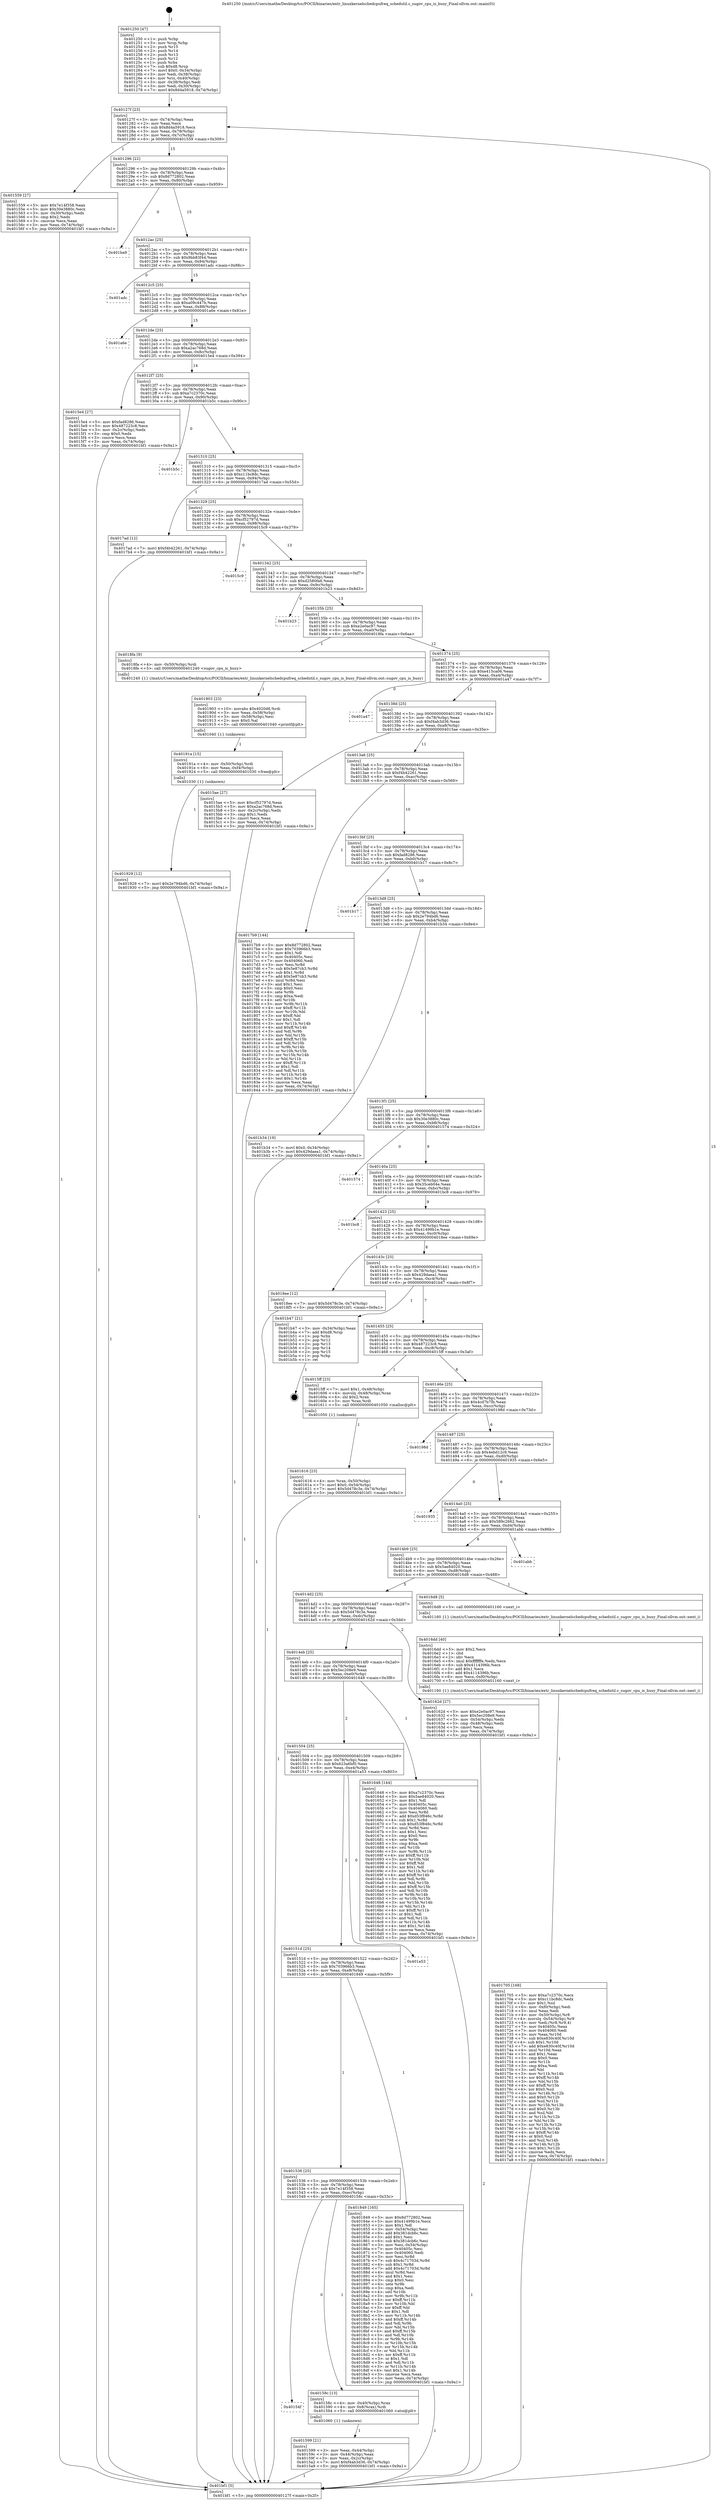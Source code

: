 digraph "0x401250" {
  label = "0x401250 (/mnt/c/Users/mathe/Desktop/tcc/POCII/binaries/extr_linuxkernelschedcpufreq_schedutil.c_sugov_cpu_is_busy_Final-ollvm.out::main(0))"
  labelloc = "t"
  node[shape=record]

  Entry [label="",width=0.3,height=0.3,shape=circle,fillcolor=black,style=filled]
  "0x40127f" [label="{
     0x40127f [23]\l
     | [instrs]\l
     &nbsp;&nbsp;0x40127f \<+3\>: mov -0x74(%rbp),%eax\l
     &nbsp;&nbsp;0x401282 \<+2\>: mov %eax,%ecx\l
     &nbsp;&nbsp;0x401284 \<+6\>: sub $0x8d4a5918,%ecx\l
     &nbsp;&nbsp;0x40128a \<+3\>: mov %eax,-0x78(%rbp)\l
     &nbsp;&nbsp;0x40128d \<+3\>: mov %ecx,-0x7c(%rbp)\l
     &nbsp;&nbsp;0x401290 \<+6\>: je 0000000000401559 \<main+0x309\>\l
  }"]
  "0x401559" [label="{
     0x401559 [27]\l
     | [instrs]\l
     &nbsp;&nbsp;0x401559 \<+5\>: mov $0x7e14f358,%eax\l
     &nbsp;&nbsp;0x40155e \<+5\>: mov $0x30e3880c,%ecx\l
     &nbsp;&nbsp;0x401563 \<+3\>: mov -0x30(%rbp),%edx\l
     &nbsp;&nbsp;0x401566 \<+3\>: cmp $0x2,%edx\l
     &nbsp;&nbsp;0x401569 \<+3\>: cmovne %ecx,%eax\l
     &nbsp;&nbsp;0x40156c \<+3\>: mov %eax,-0x74(%rbp)\l
     &nbsp;&nbsp;0x40156f \<+5\>: jmp 0000000000401bf1 \<main+0x9a1\>\l
  }"]
  "0x401296" [label="{
     0x401296 [22]\l
     | [instrs]\l
     &nbsp;&nbsp;0x401296 \<+5\>: jmp 000000000040129b \<main+0x4b\>\l
     &nbsp;&nbsp;0x40129b \<+3\>: mov -0x78(%rbp),%eax\l
     &nbsp;&nbsp;0x40129e \<+5\>: sub $0x8d772802,%eax\l
     &nbsp;&nbsp;0x4012a3 \<+3\>: mov %eax,-0x80(%rbp)\l
     &nbsp;&nbsp;0x4012a6 \<+6\>: je 0000000000401ba9 \<main+0x959\>\l
  }"]
  "0x401bf1" [label="{
     0x401bf1 [5]\l
     | [instrs]\l
     &nbsp;&nbsp;0x401bf1 \<+5\>: jmp 000000000040127f \<main+0x2f\>\l
  }"]
  "0x401250" [label="{
     0x401250 [47]\l
     | [instrs]\l
     &nbsp;&nbsp;0x401250 \<+1\>: push %rbp\l
     &nbsp;&nbsp;0x401251 \<+3\>: mov %rsp,%rbp\l
     &nbsp;&nbsp;0x401254 \<+2\>: push %r15\l
     &nbsp;&nbsp;0x401256 \<+2\>: push %r14\l
     &nbsp;&nbsp;0x401258 \<+2\>: push %r13\l
     &nbsp;&nbsp;0x40125a \<+2\>: push %r12\l
     &nbsp;&nbsp;0x40125c \<+1\>: push %rbx\l
     &nbsp;&nbsp;0x40125d \<+7\>: sub $0xd8,%rsp\l
     &nbsp;&nbsp;0x401264 \<+7\>: movl $0x0,-0x34(%rbp)\l
     &nbsp;&nbsp;0x40126b \<+3\>: mov %edi,-0x38(%rbp)\l
     &nbsp;&nbsp;0x40126e \<+4\>: mov %rsi,-0x40(%rbp)\l
     &nbsp;&nbsp;0x401272 \<+3\>: mov -0x38(%rbp),%edi\l
     &nbsp;&nbsp;0x401275 \<+3\>: mov %edi,-0x30(%rbp)\l
     &nbsp;&nbsp;0x401278 \<+7\>: movl $0x8d4a5918,-0x74(%rbp)\l
  }"]
  Exit [label="",width=0.3,height=0.3,shape=circle,fillcolor=black,style=filled,peripheries=2]
  "0x401ba9" [label="{
     0x401ba9\l
  }", style=dashed]
  "0x4012ac" [label="{
     0x4012ac [25]\l
     | [instrs]\l
     &nbsp;&nbsp;0x4012ac \<+5\>: jmp 00000000004012b1 \<main+0x61\>\l
     &nbsp;&nbsp;0x4012b1 \<+3\>: mov -0x78(%rbp),%eax\l
     &nbsp;&nbsp;0x4012b4 \<+5\>: sub $0x9bb83f44,%eax\l
     &nbsp;&nbsp;0x4012b9 \<+6\>: mov %eax,-0x84(%rbp)\l
     &nbsp;&nbsp;0x4012bf \<+6\>: je 0000000000401adc \<main+0x88c\>\l
  }"]
  "0x401929" [label="{
     0x401929 [12]\l
     | [instrs]\l
     &nbsp;&nbsp;0x401929 \<+7\>: movl $0x2e794bd6,-0x74(%rbp)\l
     &nbsp;&nbsp;0x401930 \<+5\>: jmp 0000000000401bf1 \<main+0x9a1\>\l
  }"]
  "0x401adc" [label="{
     0x401adc\l
  }", style=dashed]
  "0x4012c5" [label="{
     0x4012c5 [25]\l
     | [instrs]\l
     &nbsp;&nbsp;0x4012c5 \<+5\>: jmp 00000000004012ca \<main+0x7a\>\l
     &nbsp;&nbsp;0x4012ca \<+3\>: mov -0x78(%rbp),%eax\l
     &nbsp;&nbsp;0x4012cd \<+5\>: sub $0xa09c447b,%eax\l
     &nbsp;&nbsp;0x4012d2 \<+6\>: mov %eax,-0x88(%rbp)\l
     &nbsp;&nbsp;0x4012d8 \<+6\>: je 0000000000401a6e \<main+0x81e\>\l
  }"]
  "0x40191a" [label="{
     0x40191a [15]\l
     | [instrs]\l
     &nbsp;&nbsp;0x40191a \<+4\>: mov -0x50(%rbp),%rdi\l
     &nbsp;&nbsp;0x40191e \<+6\>: mov %eax,-0xf4(%rbp)\l
     &nbsp;&nbsp;0x401924 \<+5\>: call 0000000000401030 \<free@plt\>\l
     | [calls]\l
     &nbsp;&nbsp;0x401030 \{1\} (unknown)\l
  }"]
  "0x401a6e" [label="{
     0x401a6e\l
  }", style=dashed]
  "0x4012de" [label="{
     0x4012de [25]\l
     | [instrs]\l
     &nbsp;&nbsp;0x4012de \<+5\>: jmp 00000000004012e3 \<main+0x93\>\l
     &nbsp;&nbsp;0x4012e3 \<+3\>: mov -0x78(%rbp),%eax\l
     &nbsp;&nbsp;0x4012e6 \<+5\>: sub $0xa2ac768d,%eax\l
     &nbsp;&nbsp;0x4012eb \<+6\>: mov %eax,-0x8c(%rbp)\l
     &nbsp;&nbsp;0x4012f1 \<+6\>: je 00000000004015e4 \<main+0x394\>\l
  }"]
  "0x401903" [label="{
     0x401903 [23]\l
     | [instrs]\l
     &nbsp;&nbsp;0x401903 \<+10\>: movabs $0x4020d6,%rdi\l
     &nbsp;&nbsp;0x40190d \<+3\>: mov %eax,-0x58(%rbp)\l
     &nbsp;&nbsp;0x401910 \<+3\>: mov -0x58(%rbp),%esi\l
     &nbsp;&nbsp;0x401913 \<+2\>: mov $0x0,%al\l
     &nbsp;&nbsp;0x401915 \<+5\>: call 0000000000401040 \<printf@plt\>\l
     | [calls]\l
     &nbsp;&nbsp;0x401040 \{1\} (unknown)\l
  }"]
  "0x4015e4" [label="{
     0x4015e4 [27]\l
     | [instrs]\l
     &nbsp;&nbsp;0x4015e4 \<+5\>: mov $0xfad8286,%eax\l
     &nbsp;&nbsp;0x4015e9 \<+5\>: mov $0x487223c8,%ecx\l
     &nbsp;&nbsp;0x4015ee \<+3\>: mov -0x2c(%rbp),%edx\l
     &nbsp;&nbsp;0x4015f1 \<+3\>: cmp $0x0,%edx\l
     &nbsp;&nbsp;0x4015f4 \<+3\>: cmove %ecx,%eax\l
     &nbsp;&nbsp;0x4015f7 \<+3\>: mov %eax,-0x74(%rbp)\l
     &nbsp;&nbsp;0x4015fa \<+5\>: jmp 0000000000401bf1 \<main+0x9a1\>\l
  }"]
  "0x4012f7" [label="{
     0x4012f7 [25]\l
     | [instrs]\l
     &nbsp;&nbsp;0x4012f7 \<+5\>: jmp 00000000004012fc \<main+0xac\>\l
     &nbsp;&nbsp;0x4012fc \<+3\>: mov -0x78(%rbp),%eax\l
     &nbsp;&nbsp;0x4012ff \<+5\>: sub $0xa7c2370c,%eax\l
     &nbsp;&nbsp;0x401304 \<+6\>: mov %eax,-0x90(%rbp)\l
     &nbsp;&nbsp;0x40130a \<+6\>: je 0000000000401b5c \<main+0x90c\>\l
  }"]
  "0x401705" [label="{
     0x401705 [168]\l
     | [instrs]\l
     &nbsp;&nbsp;0x401705 \<+5\>: mov $0xa7c2370c,%ecx\l
     &nbsp;&nbsp;0x40170a \<+5\>: mov $0xc11bc8dc,%edx\l
     &nbsp;&nbsp;0x40170f \<+3\>: mov $0x1,%sil\l
     &nbsp;&nbsp;0x401712 \<+6\>: mov -0xf0(%rbp),%edi\l
     &nbsp;&nbsp;0x401718 \<+3\>: imul %eax,%edi\l
     &nbsp;&nbsp;0x40171b \<+4\>: mov -0x50(%rbp),%r8\l
     &nbsp;&nbsp;0x40171f \<+4\>: movslq -0x54(%rbp),%r9\l
     &nbsp;&nbsp;0x401723 \<+4\>: mov %edi,(%r8,%r9,4)\l
     &nbsp;&nbsp;0x401727 \<+7\>: mov 0x40405c,%eax\l
     &nbsp;&nbsp;0x40172e \<+7\>: mov 0x404060,%edi\l
     &nbsp;&nbsp;0x401735 \<+3\>: mov %eax,%r10d\l
     &nbsp;&nbsp;0x401738 \<+7\>: sub $0xe830c40f,%r10d\l
     &nbsp;&nbsp;0x40173f \<+4\>: sub $0x1,%r10d\l
     &nbsp;&nbsp;0x401743 \<+7\>: add $0xe830c40f,%r10d\l
     &nbsp;&nbsp;0x40174a \<+4\>: imul %r10d,%eax\l
     &nbsp;&nbsp;0x40174e \<+3\>: and $0x1,%eax\l
     &nbsp;&nbsp;0x401751 \<+3\>: cmp $0x0,%eax\l
     &nbsp;&nbsp;0x401754 \<+4\>: sete %r11b\l
     &nbsp;&nbsp;0x401758 \<+3\>: cmp $0xa,%edi\l
     &nbsp;&nbsp;0x40175b \<+3\>: setl %bl\l
     &nbsp;&nbsp;0x40175e \<+3\>: mov %r11b,%r14b\l
     &nbsp;&nbsp;0x401761 \<+4\>: xor $0xff,%r14b\l
     &nbsp;&nbsp;0x401765 \<+3\>: mov %bl,%r15b\l
     &nbsp;&nbsp;0x401768 \<+4\>: xor $0xff,%r15b\l
     &nbsp;&nbsp;0x40176c \<+4\>: xor $0x0,%sil\l
     &nbsp;&nbsp;0x401770 \<+3\>: mov %r14b,%r12b\l
     &nbsp;&nbsp;0x401773 \<+4\>: and $0x0,%r12b\l
     &nbsp;&nbsp;0x401777 \<+3\>: and %sil,%r11b\l
     &nbsp;&nbsp;0x40177a \<+3\>: mov %r15b,%r13b\l
     &nbsp;&nbsp;0x40177d \<+4\>: and $0x0,%r13b\l
     &nbsp;&nbsp;0x401781 \<+3\>: and %sil,%bl\l
     &nbsp;&nbsp;0x401784 \<+3\>: or %r11b,%r12b\l
     &nbsp;&nbsp;0x401787 \<+3\>: or %bl,%r13b\l
     &nbsp;&nbsp;0x40178a \<+3\>: xor %r13b,%r12b\l
     &nbsp;&nbsp;0x40178d \<+3\>: or %r15b,%r14b\l
     &nbsp;&nbsp;0x401790 \<+4\>: xor $0xff,%r14b\l
     &nbsp;&nbsp;0x401794 \<+4\>: or $0x0,%sil\l
     &nbsp;&nbsp;0x401798 \<+3\>: and %sil,%r14b\l
     &nbsp;&nbsp;0x40179b \<+3\>: or %r14b,%r12b\l
     &nbsp;&nbsp;0x40179e \<+4\>: test $0x1,%r12b\l
     &nbsp;&nbsp;0x4017a2 \<+3\>: cmovne %edx,%ecx\l
     &nbsp;&nbsp;0x4017a5 \<+3\>: mov %ecx,-0x74(%rbp)\l
     &nbsp;&nbsp;0x4017a8 \<+5\>: jmp 0000000000401bf1 \<main+0x9a1\>\l
  }"]
  "0x401b5c" [label="{
     0x401b5c\l
  }", style=dashed]
  "0x401310" [label="{
     0x401310 [25]\l
     | [instrs]\l
     &nbsp;&nbsp;0x401310 \<+5\>: jmp 0000000000401315 \<main+0xc5\>\l
     &nbsp;&nbsp;0x401315 \<+3\>: mov -0x78(%rbp),%eax\l
     &nbsp;&nbsp;0x401318 \<+5\>: sub $0xc11bc8dc,%eax\l
     &nbsp;&nbsp;0x40131d \<+6\>: mov %eax,-0x94(%rbp)\l
     &nbsp;&nbsp;0x401323 \<+6\>: je 00000000004017ad \<main+0x55d\>\l
  }"]
  "0x4016dd" [label="{
     0x4016dd [40]\l
     | [instrs]\l
     &nbsp;&nbsp;0x4016dd \<+5\>: mov $0x2,%ecx\l
     &nbsp;&nbsp;0x4016e2 \<+1\>: cltd\l
     &nbsp;&nbsp;0x4016e3 \<+2\>: idiv %ecx\l
     &nbsp;&nbsp;0x4016e5 \<+6\>: imul $0xfffffffe,%edx,%ecx\l
     &nbsp;&nbsp;0x4016eb \<+6\>: sub $0x4114396b,%ecx\l
     &nbsp;&nbsp;0x4016f1 \<+3\>: add $0x1,%ecx\l
     &nbsp;&nbsp;0x4016f4 \<+6\>: add $0x4114396b,%ecx\l
     &nbsp;&nbsp;0x4016fa \<+6\>: mov %ecx,-0xf0(%rbp)\l
     &nbsp;&nbsp;0x401700 \<+5\>: call 0000000000401160 \<next_i\>\l
     | [calls]\l
     &nbsp;&nbsp;0x401160 \{1\} (/mnt/c/Users/mathe/Desktop/tcc/POCII/binaries/extr_linuxkernelschedcpufreq_schedutil.c_sugov_cpu_is_busy_Final-ollvm.out::next_i)\l
  }"]
  "0x4017ad" [label="{
     0x4017ad [12]\l
     | [instrs]\l
     &nbsp;&nbsp;0x4017ad \<+7\>: movl $0xf4b42261,-0x74(%rbp)\l
     &nbsp;&nbsp;0x4017b4 \<+5\>: jmp 0000000000401bf1 \<main+0x9a1\>\l
  }"]
  "0x401329" [label="{
     0x401329 [25]\l
     | [instrs]\l
     &nbsp;&nbsp;0x401329 \<+5\>: jmp 000000000040132e \<main+0xde\>\l
     &nbsp;&nbsp;0x40132e \<+3\>: mov -0x78(%rbp),%eax\l
     &nbsp;&nbsp;0x401331 \<+5\>: sub $0xcf52797d,%eax\l
     &nbsp;&nbsp;0x401336 \<+6\>: mov %eax,-0x98(%rbp)\l
     &nbsp;&nbsp;0x40133c \<+6\>: je 00000000004015c9 \<main+0x379\>\l
  }"]
  "0x401616" [label="{
     0x401616 [23]\l
     | [instrs]\l
     &nbsp;&nbsp;0x401616 \<+4\>: mov %rax,-0x50(%rbp)\l
     &nbsp;&nbsp;0x40161a \<+7\>: movl $0x0,-0x54(%rbp)\l
     &nbsp;&nbsp;0x401621 \<+7\>: movl $0x5d478c3e,-0x74(%rbp)\l
     &nbsp;&nbsp;0x401628 \<+5\>: jmp 0000000000401bf1 \<main+0x9a1\>\l
  }"]
  "0x4015c9" [label="{
     0x4015c9\l
  }", style=dashed]
  "0x401342" [label="{
     0x401342 [25]\l
     | [instrs]\l
     &nbsp;&nbsp;0x401342 \<+5\>: jmp 0000000000401347 \<main+0xf7\>\l
     &nbsp;&nbsp;0x401347 \<+3\>: mov -0x78(%rbp),%eax\l
     &nbsp;&nbsp;0x40134a \<+5\>: sub $0xd2580fa6,%eax\l
     &nbsp;&nbsp;0x40134f \<+6\>: mov %eax,-0x9c(%rbp)\l
     &nbsp;&nbsp;0x401355 \<+6\>: je 0000000000401b23 \<main+0x8d3\>\l
  }"]
  "0x401599" [label="{
     0x401599 [21]\l
     | [instrs]\l
     &nbsp;&nbsp;0x401599 \<+3\>: mov %eax,-0x44(%rbp)\l
     &nbsp;&nbsp;0x40159c \<+3\>: mov -0x44(%rbp),%eax\l
     &nbsp;&nbsp;0x40159f \<+3\>: mov %eax,-0x2c(%rbp)\l
     &nbsp;&nbsp;0x4015a2 \<+7\>: movl $0xf4ab3d36,-0x74(%rbp)\l
     &nbsp;&nbsp;0x4015a9 \<+5\>: jmp 0000000000401bf1 \<main+0x9a1\>\l
  }"]
  "0x401b23" [label="{
     0x401b23\l
  }", style=dashed]
  "0x40135b" [label="{
     0x40135b [25]\l
     | [instrs]\l
     &nbsp;&nbsp;0x40135b \<+5\>: jmp 0000000000401360 \<main+0x110\>\l
     &nbsp;&nbsp;0x401360 \<+3\>: mov -0x78(%rbp),%eax\l
     &nbsp;&nbsp;0x401363 \<+5\>: sub $0xe2e0ac97,%eax\l
     &nbsp;&nbsp;0x401368 \<+6\>: mov %eax,-0xa0(%rbp)\l
     &nbsp;&nbsp;0x40136e \<+6\>: je 00000000004018fa \<main+0x6aa\>\l
  }"]
  "0x40154f" [label="{
     0x40154f\l
  }", style=dashed]
  "0x4018fa" [label="{
     0x4018fa [9]\l
     | [instrs]\l
     &nbsp;&nbsp;0x4018fa \<+4\>: mov -0x50(%rbp),%rdi\l
     &nbsp;&nbsp;0x4018fe \<+5\>: call 0000000000401240 \<sugov_cpu_is_busy\>\l
     | [calls]\l
     &nbsp;&nbsp;0x401240 \{1\} (/mnt/c/Users/mathe/Desktop/tcc/POCII/binaries/extr_linuxkernelschedcpufreq_schedutil.c_sugov_cpu_is_busy_Final-ollvm.out::sugov_cpu_is_busy)\l
  }"]
  "0x401374" [label="{
     0x401374 [25]\l
     | [instrs]\l
     &nbsp;&nbsp;0x401374 \<+5\>: jmp 0000000000401379 \<main+0x129\>\l
     &nbsp;&nbsp;0x401379 \<+3\>: mov -0x78(%rbp),%eax\l
     &nbsp;&nbsp;0x40137c \<+5\>: sub $0xe415ca06,%eax\l
     &nbsp;&nbsp;0x401381 \<+6\>: mov %eax,-0xa4(%rbp)\l
     &nbsp;&nbsp;0x401387 \<+6\>: je 0000000000401a47 \<main+0x7f7\>\l
  }"]
  "0x40158c" [label="{
     0x40158c [13]\l
     | [instrs]\l
     &nbsp;&nbsp;0x40158c \<+4\>: mov -0x40(%rbp),%rax\l
     &nbsp;&nbsp;0x401590 \<+4\>: mov 0x8(%rax),%rdi\l
     &nbsp;&nbsp;0x401594 \<+5\>: call 0000000000401060 \<atoi@plt\>\l
     | [calls]\l
     &nbsp;&nbsp;0x401060 \{1\} (unknown)\l
  }"]
  "0x401a47" [label="{
     0x401a47\l
  }", style=dashed]
  "0x40138d" [label="{
     0x40138d [25]\l
     | [instrs]\l
     &nbsp;&nbsp;0x40138d \<+5\>: jmp 0000000000401392 \<main+0x142\>\l
     &nbsp;&nbsp;0x401392 \<+3\>: mov -0x78(%rbp),%eax\l
     &nbsp;&nbsp;0x401395 \<+5\>: sub $0xf4ab3d36,%eax\l
     &nbsp;&nbsp;0x40139a \<+6\>: mov %eax,-0xa8(%rbp)\l
     &nbsp;&nbsp;0x4013a0 \<+6\>: je 00000000004015ae \<main+0x35e\>\l
  }"]
  "0x401536" [label="{
     0x401536 [25]\l
     | [instrs]\l
     &nbsp;&nbsp;0x401536 \<+5\>: jmp 000000000040153b \<main+0x2eb\>\l
     &nbsp;&nbsp;0x40153b \<+3\>: mov -0x78(%rbp),%eax\l
     &nbsp;&nbsp;0x40153e \<+5\>: sub $0x7e14f358,%eax\l
     &nbsp;&nbsp;0x401543 \<+6\>: mov %eax,-0xec(%rbp)\l
     &nbsp;&nbsp;0x401549 \<+6\>: je 000000000040158c \<main+0x33c\>\l
  }"]
  "0x4015ae" [label="{
     0x4015ae [27]\l
     | [instrs]\l
     &nbsp;&nbsp;0x4015ae \<+5\>: mov $0xcf52797d,%eax\l
     &nbsp;&nbsp;0x4015b3 \<+5\>: mov $0xa2ac768d,%ecx\l
     &nbsp;&nbsp;0x4015b8 \<+3\>: mov -0x2c(%rbp),%edx\l
     &nbsp;&nbsp;0x4015bb \<+3\>: cmp $0x1,%edx\l
     &nbsp;&nbsp;0x4015be \<+3\>: cmovl %ecx,%eax\l
     &nbsp;&nbsp;0x4015c1 \<+3\>: mov %eax,-0x74(%rbp)\l
     &nbsp;&nbsp;0x4015c4 \<+5\>: jmp 0000000000401bf1 \<main+0x9a1\>\l
  }"]
  "0x4013a6" [label="{
     0x4013a6 [25]\l
     | [instrs]\l
     &nbsp;&nbsp;0x4013a6 \<+5\>: jmp 00000000004013ab \<main+0x15b\>\l
     &nbsp;&nbsp;0x4013ab \<+3\>: mov -0x78(%rbp),%eax\l
     &nbsp;&nbsp;0x4013ae \<+5\>: sub $0xf4b42261,%eax\l
     &nbsp;&nbsp;0x4013b3 \<+6\>: mov %eax,-0xac(%rbp)\l
     &nbsp;&nbsp;0x4013b9 \<+6\>: je 00000000004017b9 \<main+0x569\>\l
  }"]
  "0x401849" [label="{
     0x401849 [165]\l
     | [instrs]\l
     &nbsp;&nbsp;0x401849 \<+5\>: mov $0x8d772802,%eax\l
     &nbsp;&nbsp;0x40184e \<+5\>: mov $0x41499b1e,%ecx\l
     &nbsp;&nbsp;0x401853 \<+2\>: mov $0x1,%dl\l
     &nbsp;&nbsp;0x401855 \<+3\>: mov -0x54(%rbp),%esi\l
     &nbsp;&nbsp;0x401858 \<+6\>: add $0x381dcb6c,%esi\l
     &nbsp;&nbsp;0x40185e \<+3\>: add $0x1,%esi\l
     &nbsp;&nbsp;0x401861 \<+6\>: sub $0x381dcb6c,%esi\l
     &nbsp;&nbsp;0x401867 \<+3\>: mov %esi,-0x54(%rbp)\l
     &nbsp;&nbsp;0x40186a \<+7\>: mov 0x40405c,%esi\l
     &nbsp;&nbsp;0x401871 \<+7\>: mov 0x404060,%edi\l
     &nbsp;&nbsp;0x401878 \<+3\>: mov %esi,%r8d\l
     &nbsp;&nbsp;0x40187b \<+7\>: sub $0x4c71703d,%r8d\l
     &nbsp;&nbsp;0x401882 \<+4\>: sub $0x1,%r8d\l
     &nbsp;&nbsp;0x401886 \<+7\>: add $0x4c71703d,%r8d\l
     &nbsp;&nbsp;0x40188d \<+4\>: imul %r8d,%esi\l
     &nbsp;&nbsp;0x401891 \<+3\>: and $0x1,%esi\l
     &nbsp;&nbsp;0x401894 \<+3\>: cmp $0x0,%esi\l
     &nbsp;&nbsp;0x401897 \<+4\>: sete %r9b\l
     &nbsp;&nbsp;0x40189b \<+3\>: cmp $0xa,%edi\l
     &nbsp;&nbsp;0x40189e \<+4\>: setl %r10b\l
     &nbsp;&nbsp;0x4018a2 \<+3\>: mov %r9b,%r11b\l
     &nbsp;&nbsp;0x4018a5 \<+4\>: xor $0xff,%r11b\l
     &nbsp;&nbsp;0x4018a9 \<+3\>: mov %r10b,%bl\l
     &nbsp;&nbsp;0x4018ac \<+3\>: xor $0xff,%bl\l
     &nbsp;&nbsp;0x4018af \<+3\>: xor $0x1,%dl\l
     &nbsp;&nbsp;0x4018b2 \<+3\>: mov %r11b,%r14b\l
     &nbsp;&nbsp;0x4018b5 \<+4\>: and $0xff,%r14b\l
     &nbsp;&nbsp;0x4018b9 \<+3\>: and %dl,%r9b\l
     &nbsp;&nbsp;0x4018bc \<+3\>: mov %bl,%r15b\l
     &nbsp;&nbsp;0x4018bf \<+4\>: and $0xff,%r15b\l
     &nbsp;&nbsp;0x4018c3 \<+3\>: and %dl,%r10b\l
     &nbsp;&nbsp;0x4018c6 \<+3\>: or %r9b,%r14b\l
     &nbsp;&nbsp;0x4018c9 \<+3\>: or %r10b,%r15b\l
     &nbsp;&nbsp;0x4018cc \<+3\>: xor %r15b,%r14b\l
     &nbsp;&nbsp;0x4018cf \<+3\>: or %bl,%r11b\l
     &nbsp;&nbsp;0x4018d2 \<+4\>: xor $0xff,%r11b\l
     &nbsp;&nbsp;0x4018d6 \<+3\>: or $0x1,%dl\l
     &nbsp;&nbsp;0x4018d9 \<+3\>: and %dl,%r11b\l
     &nbsp;&nbsp;0x4018dc \<+3\>: or %r11b,%r14b\l
     &nbsp;&nbsp;0x4018df \<+4\>: test $0x1,%r14b\l
     &nbsp;&nbsp;0x4018e3 \<+3\>: cmovne %ecx,%eax\l
     &nbsp;&nbsp;0x4018e6 \<+3\>: mov %eax,-0x74(%rbp)\l
     &nbsp;&nbsp;0x4018e9 \<+5\>: jmp 0000000000401bf1 \<main+0x9a1\>\l
  }"]
  "0x4017b9" [label="{
     0x4017b9 [144]\l
     | [instrs]\l
     &nbsp;&nbsp;0x4017b9 \<+5\>: mov $0x8d772802,%eax\l
     &nbsp;&nbsp;0x4017be \<+5\>: mov $0x703966b3,%ecx\l
     &nbsp;&nbsp;0x4017c3 \<+2\>: mov $0x1,%dl\l
     &nbsp;&nbsp;0x4017c5 \<+7\>: mov 0x40405c,%esi\l
     &nbsp;&nbsp;0x4017cc \<+7\>: mov 0x404060,%edi\l
     &nbsp;&nbsp;0x4017d3 \<+3\>: mov %esi,%r8d\l
     &nbsp;&nbsp;0x4017d6 \<+7\>: sub $0x5e87cb3,%r8d\l
     &nbsp;&nbsp;0x4017dd \<+4\>: sub $0x1,%r8d\l
     &nbsp;&nbsp;0x4017e1 \<+7\>: add $0x5e87cb3,%r8d\l
     &nbsp;&nbsp;0x4017e8 \<+4\>: imul %r8d,%esi\l
     &nbsp;&nbsp;0x4017ec \<+3\>: and $0x1,%esi\l
     &nbsp;&nbsp;0x4017ef \<+3\>: cmp $0x0,%esi\l
     &nbsp;&nbsp;0x4017f2 \<+4\>: sete %r9b\l
     &nbsp;&nbsp;0x4017f6 \<+3\>: cmp $0xa,%edi\l
     &nbsp;&nbsp;0x4017f9 \<+4\>: setl %r10b\l
     &nbsp;&nbsp;0x4017fd \<+3\>: mov %r9b,%r11b\l
     &nbsp;&nbsp;0x401800 \<+4\>: xor $0xff,%r11b\l
     &nbsp;&nbsp;0x401804 \<+3\>: mov %r10b,%bl\l
     &nbsp;&nbsp;0x401807 \<+3\>: xor $0xff,%bl\l
     &nbsp;&nbsp;0x40180a \<+3\>: xor $0x1,%dl\l
     &nbsp;&nbsp;0x40180d \<+3\>: mov %r11b,%r14b\l
     &nbsp;&nbsp;0x401810 \<+4\>: and $0xff,%r14b\l
     &nbsp;&nbsp;0x401814 \<+3\>: and %dl,%r9b\l
     &nbsp;&nbsp;0x401817 \<+3\>: mov %bl,%r15b\l
     &nbsp;&nbsp;0x40181a \<+4\>: and $0xff,%r15b\l
     &nbsp;&nbsp;0x40181e \<+3\>: and %dl,%r10b\l
     &nbsp;&nbsp;0x401821 \<+3\>: or %r9b,%r14b\l
     &nbsp;&nbsp;0x401824 \<+3\>: or %r10b,%r15b\l
     &nbsp;&nbsp;0x401827 \<+3\>: xor %r15b,%r14b\l
     &nbsp;&nbsp;0x40182a \<+3\>: or %bl,%r11b\l
     &nbsp;&nbsp;0x40182d \<+4\>: xor $0xff,%r11b\l
     &nbsp;&nbsp;0x401831 \<+3\>: or $0x1,%dl\l
     &nbsp;&nbsp;0x401834 \<+3\>: and %dl,%r11b\l
     &nbsp;&nbsp;0x401837 \<+3\>: or %r11b,%r14b\l
     &nbsp;&nbsp;0x40183a \<+4\>: test $0x1,%r14b\l
     &nbsp;&nbsp;0x40183e \<+3\>: cmovne %ecx,%eax\l
     &nbsp;&nbsp;0x401841 \<+3\>: mov %eax,-0x74(%rbp)\l
     &nbsp;&nbsp;0x401844 \<+5\>: jmp 0000000000401bf1 \<main+0x9a1\>\l
  }"]
  "0x4013bf" [label="{
     0x4013bf [25]\l
     | [instrs]\l
     &nbsp;&nbsp;0x4013bf \<+5\>: jmp 00000000004013c4 \<main+0x174\>\l
     &nbsp;&nbsp;0x4013c4 \<+3\>: mov -0x78(%rbp),%eax\l
     &nbsp;&nbsp;0x4013c7 \<+5\>: sub $0xfad8286,%eax\l
     &nbsp;&nbsp;0x4013cc \<+6\>: mov %eax,-0xb0(%rbp)\l
     &nbsp;&nbsp;0x4013d2 \<+6\>: je 0000000000401b17 \<main+0x8c7\>\l
  }"]
  "0x40151d" [label="{
     0x40151d [25]\l
     | [instrs]\l
     &nbsp;&nbsp;0x40151d \<+5\>: jmp 0000000000401522 \<main+0x2d2\>\l
     &nbsp;&nbsp;0x401522 \<+3\>: mov -0x78(%rbp),%eax\l
     &nbsp;&nbsp;0x401525 \<+5\>: sub $0x703966b3,%eax\l
     &nbsp;&nbsp;0x40152a \<+6\>: mov %eax,-0xe8(%rbp)\l
     &nbsp;&nbsp;0x401530 \<+6\>: je 0000000000401849 \<main+0x5f9\>\l
  }"]
  "0x401b17" [label="{
     0x401b17\l
  }", style=dashed]
  "0x4013d8" [label="{
     0x4013d8 [25]\l
     | [instrs]\l
     &nbsp;&nbsp;0x4013d8 \<+5\>: jmp 00000000004013dd \<main+0x18d\>\l
     &nbsp;&nbsp;0x4013dd \<+3\>: mov -0x78(%rbp),%eax\l
     &nbsp;&nbsp;0x4013e0 \<+5\>: sub $0x2e794bd6,%eax\l
     &nbsp;&nbsp;0x4013e5 \<+6\>: mov %eax,-0xb4(%rbp)\l
     &nbsp;&nbsp;0x4013eb \<+6\>: je 0000000000401b34 \<main+0x8e4\>\l
  }"]
  "0x401a53" [label="{
     0x401a53\l
  }", style=dashed]
  "0x401b34" [label="{
     0x401b34 [19]\l
     | [instrs]\l
     &nbsp;&nbsp;0x401b34 \<+7\>: movl $0x0,-0x34(%rbp)\l
     &nbsp;&nbsp;0x401b3b \<+7\>: movl $0x429daea1,-0x74(%rbp)\l
     &nbsp;&nbsp;0x401b42 \<+5\>: jmp 0000000000401bf1 \<main+0x9a1\>\l
  }"]
  "0x4013f1" [label="{
     0x4013f1 [25]\l
     | [instrs]\l
     &nbsp;&nbsp;0x4013f1 \<+5\>: jmp 00000000004013f6 \<main+0x1a6\>\l
     &nbsp;&nbsp;0x4013f6 \<+3\>: mov -0x78(%rbp),%eax\l
     &nbsp;&nbsp;0x4013f9 \<+5\>: sub $0x30e3880c,%eax\l
     &nbsp;&nbsp;0x4013fe \<+6\>: mov %eax,-0xb8(%rbp)\l
     &nbsp;&nbsp;0x401404 \<+6\>: je 0000000000401574 \<main+0x324\>\l
  }"]
  "0x401504" [label="{
     0x401504 [25]\l
     | [instrs]\l
     &nbsp;&nbsp;0x401504 \<+5\>: jmp 0000000000401509 \<main+0x2b9\>\l
     &nbsp;&nbsp;0x401509 \<+3\>: mov -0x78(%rbp),%eax\l
     &nbsp;&nbsp;0x40150c \<+5\>: sub $0x623a6bf0,%eax\l
     &nbsp;&nbsp;0x401511 \<+6\>: mov %eax,-0xe4(%rbp)\l
     &nbsp;&nbsp;0x401517 \<+6\>: je 0000000000401a53 \<main+0x803\>\l
  }"]
  "0x401574" [label="{
     0x401574\l
  }", style=dashed]
  "0x40140a" [label="{
     0x40140a [25]\l
     | [instrs]\l
     &nbsp;&nbsp;0x40140a \<+5\>: jmp 000000000040140f \<main+0x1bf\>\l
     &nbsp;&nbsp;0x40140f \<+3\>: mov -0x78(%rbp),%eax\l
     &nbsp;&nbsp;0x401412 \<+5\>: sub $0x35ceb04e,%eax\l
     &nbsp;&nbsp;0x401417 \<+6\>: mov %eax,-0xbc(%rbp)\l
     &nbsp;&nbsp;0x40141d \<+6\>: je 0000000000401bc8 \<main+0x978\>\l
  }"]
  "0x401648" [label="{
     0x401648 [144]\l
     | [instrs]\l
     &nbsp;&nbsp;0x401648 \<+5\>: mov $0xa7c2370c,%eax\l
     &nbsp;&nbsp;0x40164d \<+5\>: mov $0x5ae84020,%ecx\l
     &nbsp;&nbsp;0x401652 \<+2\>: mov $0x1,%dl\l
     &nbsp;&nbsp;0x401654 \<+7\>: mov 0x40405c,%esi\l
     &nbsp;&nbsp;0x40165b \<+7\>: mov 0x404060,%edi\l
     &nbsp;&nbsp;0x401662 \<+3\>: mov %esi,%r8d\l
     &nbsp;&nbsp;0x401665 \<+7\>: add $0xd53f846c,%r8d\l
     &nbsp;&nbsp;0x40166c \<+4\>: sub $0x1,%r8d\l
     &nbsp;&nbsp;0x401670 \<+7\>: sub $0xd53f846c,%r8d\l
     &nbsp;&nbsp;0x401677 \<+4\>: imul %r8d,%esi\l
     &nbsp;&nbsp;0x40167b \<+3\>: and $0x1,%esi\l
     &nbsp;&nbsp;0x40167e \<+3\>: cmp $0x0,%esi\l
     &nbsp;&nbsp;0x401681 \<+4\>: sete %r9b\l
     &nbsp;&nbsp;0x401685 \<+3\>: cmp $0xa,%edi\l
     &nbsp;&nbsp;0x401688 \<+4\>: setl %r10b\l
     &nbsp;&nbsp;0x40168c \<+3\>: mov %r9b,%r11b\l
     &nbsp;&nbsp;0x40168f \<+4\>: xor $0xff,%r11b\l
     &nbsp;&nbsp;0x401693 \<+3\>: mov %r10b,%bl\l
     &nbsp;&nbsp;0x401696 \<+3\>: xor $0xff,%bl\l
     &nbsp;&nbsp;0x401699 \<+3\>: xor $0x1,%dl\l
     &nbsp;&nbsp;0x40169c \<+3\>: mov %r11b,%r14b\l
     &nbsp;&nbsp;0x40169f \<+4\>: and $0xff,%r14b\l
     &nbsp;&nbsp;0x4016a3 \<+3\>: and %dl,%r9b\l
     &nbsp;&nbsp;0x4016a6 \<+3\>: mov %bl,%r15b\l
     &nbsp;&nbsp;0x4016a9 \<+4\>: and $0xff,%r15b\l
     &nbsp;&nbsp;0x4016ad \<+3\>: and %dl,%r10b\l
     &nbsp;&nbsp;0x4016b0 \<+3\>: or %r9b,%r14b\l
     &nbsp;&nbsp;0x4016b3 \<+3\>: or %r10b,%r15b\l
     &nbsp;&nbsp;0x4016b6 \<+3\>: xor %r15b,%r14b\l
     &nbsp;&nbsp;0x4016b9 \<+3\>: or %bl,%r11b\l
     &nbsp;&nbsp;0x4016bc \<+4\>: xor $0xff,%r11b\l
     &nbsp;&nbsp;0x4016c0 \<+3\>: or $0x1,%dl\l
     &nbsp;&nbsp;0x4016c3 \<+3\>: and %dl,%r11b\l
     &nbsp;&nbsp;0x4016c6 \<+3\>: or %r11b,%r14b\l
     &nbsp;&nbsp;0x4016c9 \<+4\>: test $0x1,%r14b\l
     &nbsp;&nbsp;0x4016cd \<+3\>: cmovne %ecx,%eax\l
     &nbsp;&nbsp;0x4016d0 \<+3\>: mov %eax,-0x74(%rbp)\l
     &nbsp;&nbsp;0x4016d3 \<+5\>: jmp 0000000000401bf1 \<main+0x9a1\>\l
  }"]
  "0x401bc8" [label="{
     0x401bc8\l
  }", style=dashed]
  "0x401423" [label="{
     0x401423 [25]\l
     | [instrs]\l
     &nbsp;&nbsp;0x401423 \<+5\>: jmp 0000000000401428 \<main+0x1d8\>\l
     &nbsp;&nbsp;0x401428 \<+3\>: mov -0x78(%rbp),%eax\l
     &nbsp;&nbsp;0x40142b \<+5\>: sub $0x41499b1e,%eax\l
     &nbsp;&nbsp;0x401430 \<+6\>: mov %eax,-0xc0(%rbp)\l
     &nbsp;&nbsp;0x401436 \<+6\>: je 00000000004018ee \<main+0x69e\>\l
  }"]
  "0x4014eb" [label="{
     0x4014eb [25]\l
     | [instrs]\l
     &nbsp;&nbsp;0x4014eb \<+5\>: jmp 00000000004014f0 \<main+0x2a0\>\l
     &nbsp;&nbsp;0x4014f0 \<+3\>: mov -0x78(%rbp),%eax\l
     &nbsp;&nbsp;0x4014f3 \<+5\>: sub $0x5ec208e9,%eax\l
     &nbsp;&nbsp;0x4014f8 \<+6\>: mov %eax,-0xe0(%rbp)\l
     &nbsp;&nbsp;0x4014fe \<+6\>: je 0000000000401648 \<main+0x3f8\>\l
  }"]
  "0x4018ee" [label="{
     0x4018ee [12]\l
     | [instrs]\l
     &nbsp;&nbsp;0x4018ee \<+7\>: movl $0x5d478c3e,-0x74(%rbp)\l
     &nbsp;&nbsp;0x4018f5 \<+5\>: jmp 0000000000401bf1 \<main+0x9a1\>\l
  }"]
  "0x40143c" [label="{
     0x40143c [25]\l
     | [instrs]\l
     &nbsp;&nbsp;0x40143c \<+5\>: jmp 0000000000401441 \<main+0x1f1\>\l
     &nbsp;&nbsp;0x401441 \<+3\>: mov -0x78(%rbp),%eax\l
     &nbsp;&nbsp;0x401444 \<+5\>: sub $0x429daea1,%eax\l
     &nbsp;&nbsp;0x401449 \<+6\>: mov %eax,-0xc4(%rbp)\l
     &nbsp;&nbsp;0x40144f \<+6\>: je 0000000000401b47 \<main+0x8f7\>\l
  }"]
  "0x40162d" [label="{
     0x40162d [27]\l
     | [instrs]\l
     &nbsp;&nbsp;0x40162d \<+5\>: mov $0xe2e0ac97,%eax\l
     &nbsp;&nbsp;0x401632 \<+5\>: mov $0x5ec208e9,%ecx\l
     &nbsp;&nbsp;0x401637 \<+3\>: mov -0x54(%rbp),%edx\l
     &nbsp;&nbsp;0x40163a \<+3\>: cmp -0x48(%rbp),%edx\l
     &nbsp;&nbsp;0x40163d \<+3\>: cmovl %ecx,%eax\l
     &nbsp;&nbsp;0x401640 \<+3\>: mov %eax,-0x74(%rbp)\l
     &nbsp;&nbsp;0x401643 \<+5\>: jmp 0000000000401bf1 \<main+0x9a1\>\l
  }"]
  "0x401b47" [label="{
     0x401b47 [21]\l
     | [instrs]\l
     &nbsp;&nbsp;0x401b47 \<+3\>: mov -0x34(%rbp),%eax\l
     &nbsp;&nbsp;0x401b4a \<+7\>: add $0xd8,%rsp\l
     &nbsp;&nbsp;0x401b51 \<+1\>: pop %rbx\l
     &nbsp;&nbsp;0x401b52 \<+2\>: pop %r12\l
     &nbsp;&nbsp;0x401b54 \<+2\>: pop %r13\l
     &nbsp;&nbsp;0x401b56 \<+2\>: pop %r14\l
     &nbsp;&nbsp;0x401b58 \<+2\>: pop %r15\l
     &nbsp;&nbsp;0x401b5a \<+1\>: pop %rbp\l
     &nbsp;&nbsp;0x401b5b \<+1\>: ret\l
  }"]
  "0x401455" [label="{
     0x401455 [25]\l
     | [instrs]\l
     &nbsp;&nbsp;0x401455 \<+5\>: jmp 000000000040145a \<main+0x20a\>\l
     &nbsp;&nbsp;0x40145a \<+3\>: mov -0x78(%rbp),%eax\l
     &nbsp;&nbsp;0x40145d \<+5\>: sub $0x487223c8,%eax\l
     &nbsp;&nbsp;0x401462 \<+6\>: mov %eax,-0xc8(%rbp)\l
     &nbsp;&nbsp;0x401468 \<+6\>: je 00000000004015ff \<main+0x3af\>\l
  }"]
  "0x4014d2" [label="{
     0x4014d2 [25]\l
     | [instrs]\l
     &nbsp;&nbsp;0x4014d2 \<+5\>: jmp 00000000004014d7 \<main+0x287\>\l
     &nbsp;&nbsp;0x4014d7 \<+3\>: mov -0x78(%rbp),%eax\l
     &nbsp;&nbsp;0x4014da \<+5\>: sub $0x5d478c3e,%eax\l
     &nbsp;&nbsp;0x4014df \<+6\>: mov %eax,-0xdc(%rbp)\l
     &nbsp;&nbsp;0x4014e5 \<+6\>: je 000000000040162d \<main+0x3dd\>\l
  }"]
  "0x4015ff" [label="{
     0x4015ff [23]\l
     | [instrs]\l
     &nbsp;&nbsp;0x4015ff \<+7\>: movl $0x1,-0x48(%rbp)\l
     &nbsp;&nbsp;0x401606 \<+4\>: movslq -0x48(%rbp),%rax\l
     &nbsp;&nbsp;0x40160a \<+4\>: shl $0x2,%rax\l
     &nbsp;&nbsp;0x40160e \<+3\>: mov %rax,%rdi\l
     &nbsp;&nbsp;0x401611 \<+5\>: call 0000000000401050 \<malloc@plt\>\l
     | [calls]\l
     &nbsp;&nbsp;0x401050 \{1\} (unknown)\l
  }"]
  "0x40146e" [label="{
     0x40146e [25]\l
     | [instrs]\l
     &nbsp;&nbsp;0x40146e \<+5\>: jmp 0000000000401473 \<main+0x223\>\l
     &nbsp;&nbsp;0x401473 \<+3\>: mov -0x78(%rbp),%eax\l
     &nbsp;&nbsp;0x401476 \<+5\>: sub $0x4cd7b7fb,%eax\l
     &nbsp;&nbsp;0x40147b \<+6\>: mov %eax,-0xcc(%rbp)\l
     &nbsp;&nbsp;0x401481 \<+6\>: je 000000000040198d \<main+0x73d\>\l
  }"]
  "0x4016d8" [label="{
     0x4016d8 [5]\l
     | [instrs]\l
     &nbsp;&nbsp;0x4016d8 \<+5\>: call 0000000000401160 \<next_i\>\l
     | [calls]\l
     &nbsp;&nbsp;0x401160 \{1\} (/mnt/c/Users/mathe/Desktop/tcc/POCII/binaries/extr_linuxkernelschedcpufreq_schedutil.c_sugov_cpu_is_busy_Final-ollvm.out::next_i)\l
  }"]
  "0x40198d" [label="{
     0x40198d\l
  }", style=dashed]
  "0x401487" [label="{
     0x401487 [25]\l
     | [instrs]\l
     &nbsp;&nbsp;0x401487 \<+5\>: jmp 000000000040148c \<main+0x23c\>\l
     &nbsp;&nbsp;0x40148c \<+3\>: mov -0x78(%rbp),%eax\l
     &nbsp;&nbsp;0x40148f \<+5\>: sub $0x4ebd12c9,%eax\l
     &nbsp;&nbsp;0x401494 \<+6\>: mov %eax,-0xd0(%rbp)\l
     &nbsp;&nbsp;0x40149a \<+6\>: je 0000000000401935 \<main+0x6e5\>\l
  }"]
  "0x4014b9" [label="{
     0x4014b9 [25]\l
     | [instrs]\l
     &nbsp;&nbsp;0x4014b9 \<+5\>: jmp 00000000004014be \<main+0x26e\>\l
     &nbsp;&nbsp;0x4014be \<+3\>: mov -0x78(%rbp),%eax\l
     &nbsp;&nbsp;0x4014c1 \<+5\>: sub $0x5ae84020,%eax\l
     &nbsp;&nbsp;0x4014c6 \<+6\>: mov %eax,-0xd8(%rbp)\l
     &nbsp;&nbsp;0x4014cc \<+6\>: je 00000000004016d8 \<main+0x488\>\l
  }"]
  "0x401935" [label="{
     0x401935\l
  }", style=dashed]
  "0x4014a0" [label="{
     0x4014a0 [25]\l
     | [instrs]\l
     &nbsp;&nbsp;0x4014a0 \<+5\>: jmp 00000000004014a5 \<main+0x255\>\l
     &nbsp;&nbsp;0x4014a5 \<+3\>: mov -0x78(%rbp),%eax\l
     &nbsp;&nbsp;0x4014a8 \<+5\>: sub $0x589c2662,%eax\l
     &nbsp;&nbsp;0x4014ad \<+6\>: mov %eax,-0xd4(%rbp)\l
     &nbsp;&nbsp;0x4014b3 \<+6\>: je 0000000000401abb \<main+0x86b\>\l
  }"]
  "0x401abb" [label="{
     0x401abb\l
  }", style=dashed]
  Entry -> "0x401250" [label=" 1"]
  "0x40127f" -> "0x401559" [label=" 1"]
  "0x40127f" -> "0x401296" [label=" 15"]
  "0x401559" -> "0x401bf1" [label=" 1"]
  "0x401250" -> "0x40127f" [label=" 1"]
  "0x401bf1" -> "0x40127f" [label=" 15"]
  "0x401b47" -> Exit [label=" 1"]
  "0x401296" -> "0x401ba9" [label=" 0"]
  "0x401296" -> "0x4012ac" [label=" 15"]
  "0x401b34" -> "0x401bf1" [label=" 1"]
  "0x4012ac" -> "0x401adc" [label=" 0"]
  "0x4012ac" -> "0x4012c5" [label=" 15"]
  "0x401929" -> "0x401bf1" [label=" 1"]
  "0x4012c5" -> "0x401a6e" [label=" 0"]
  "0x4012c5" -> "0x4012de" [label=" 15"]
  "0x40191a" -> "0x401929" [label=" 1"]
  "0x4012de" -> "0x4015e4" [label=" 1"]
  "0x4012de" -> "0x4012f7" [label=" 14"]
  "0x401903" -> "0x40191a" [label=" 1"]
  "0x4012f7" -> "0x401b5c" [label=" 0"]
  "0x4012f7" -> "0x401310" [label=" 14"]
  "0x4018fa" -> "0x401903" [label=" 1"]
  "0x401310" -> "0x4017ad" [label=" 1"]
  "0x401310" -> "0x401329" [label=" 13"]
  "0x4018ee" -> "0x401bf1" [label=" 1"]
  "0x401329" -> "0x4015c9" [label=" 0"]
  "0x401329" -> "0x401342" [label=" 13"]
  "0x401849" -> "0x401bf1" [label=" 1"]
  "0x401342" -> "0x401b23" [label=" 0"]
  "0x401342" -> "0x40135b" [label=" 13"]
  "0x4017b9" -> "0x401bf1" [label=" 1"]
  "0x40135b" -> "0x4018fa" [label=" 1"]
  "0x40135b" -> "0x401374" [label=" 12"]
  "0x4017ad" -> "0x401bf1" [label=" 1"]
  "0x401374" -> "0x401a47" [label=" 0"]
  "0x401374" -> "0x40138d" [label=" 12"]
  "0x401705" -> "0x401bf1" [label=" 1"]
  "0x40138d" -> "0x4015ae" [label=" 1"]
  "0x40138d" -> "0x4013a6" [label=" 11"]
  "0x4016d8" -> "0x4016dd" [label=" 1"]
  "0x4013a6" -> "0x4017b9" [label=" 1"]
  "0x4013a6" -> "0x4013bf" [label=" 10"]
  "0x401648" -> "0x401bf1" [label=" 1"]
  "0x4013bf" -> "0x401b17" [label=" 0"]
  "0x4013bf" -> "0x4013d8" [label=" 10"]
  "0x401616" -> "0x401bf1" [label=" 1"]
  "0x4013d8" -> "0x401b34" [label=" 1"]
  "0x4013d8" -> "0x4013f1" [label=" 9"]
  "0x4015ff" -> "0x401616" [label=" 1"]
  "0x4013f1" -> "0x401574" [label=" 0"]
  "0x4013f1" -> "0x40140a" [label=" 9"]
  "0x4015ae" -> "0x401bf1" [label=" 1"]
  "0x40140a" -> "0x401bc8" [label=" 0"]
  "0x40140a" -> "0x401423" [label=" 9"]
  "0x401599" -> "0x401bf1" [label=" 1"]
  "0x401423" -> "0x4018ee" [label=" 1"]
  "0x401423" -> "0x40143c" [label=" 8"]
  "0x401536" -> "0x40154f" [label=" 0"]
  "0x40143c" -> "0x401b47" [label=" 1"]
  "0x40143c" -> "0x401455" [label=" 7"]
  "0x401536" -> "0x40158c" [label=" 1"]
  "0x401455" -> "0x4015ff" [label=" 1"]
  "0x401455" -> "0x40146e" [label=" 6"]
  "0x40151d" -> "0x401536" [label=" 1"]
  "0x40146e" -> "0x40198d" [label=" 0"]
  "0x40146e" -> "0x401487" [label=" 6"]
  "0x40151d" -> "0x401849" [label=" 1"]
  "0x401487" -> "0x401935" [label=" 0"]
  "0x401487" -> "0x4014a0" [label=" 6"]
  "0x401504" -> "0x40151d" [label=" 2"]
  "0x4014a0" -> "0x401abb" [label=" 0"]
  "0x4014a0" -> "0x4014b9" [label=" 6"]
  "0x40162d" -> "0x401bf1" [label=" 2"]
  "0x4014b9" -> "0x4016d8" [label=" 1"]
  "0x4014b9" -> "0x4014d2" [label=" 5"]
  "0x4016dd" -> "0x401705" [label=" 1"]
  "0x4014d2" -> "0x40162d" [label=" 2"]
  "0x4014d2" -> "0x4014eb" [label=" 3"]
  "0x40158c" -> "0x401599" [label=" 1"]
  "0x4014eb" -> "0x401648" [label=" 1"]
  "0x4014eb" -> "0x401504" [label=" 2"]
  "0x4015e4" -> "0x401bf1" [label=" 1"]
  "0x401504" -> "0x401a53" [label=" 0"]
}
